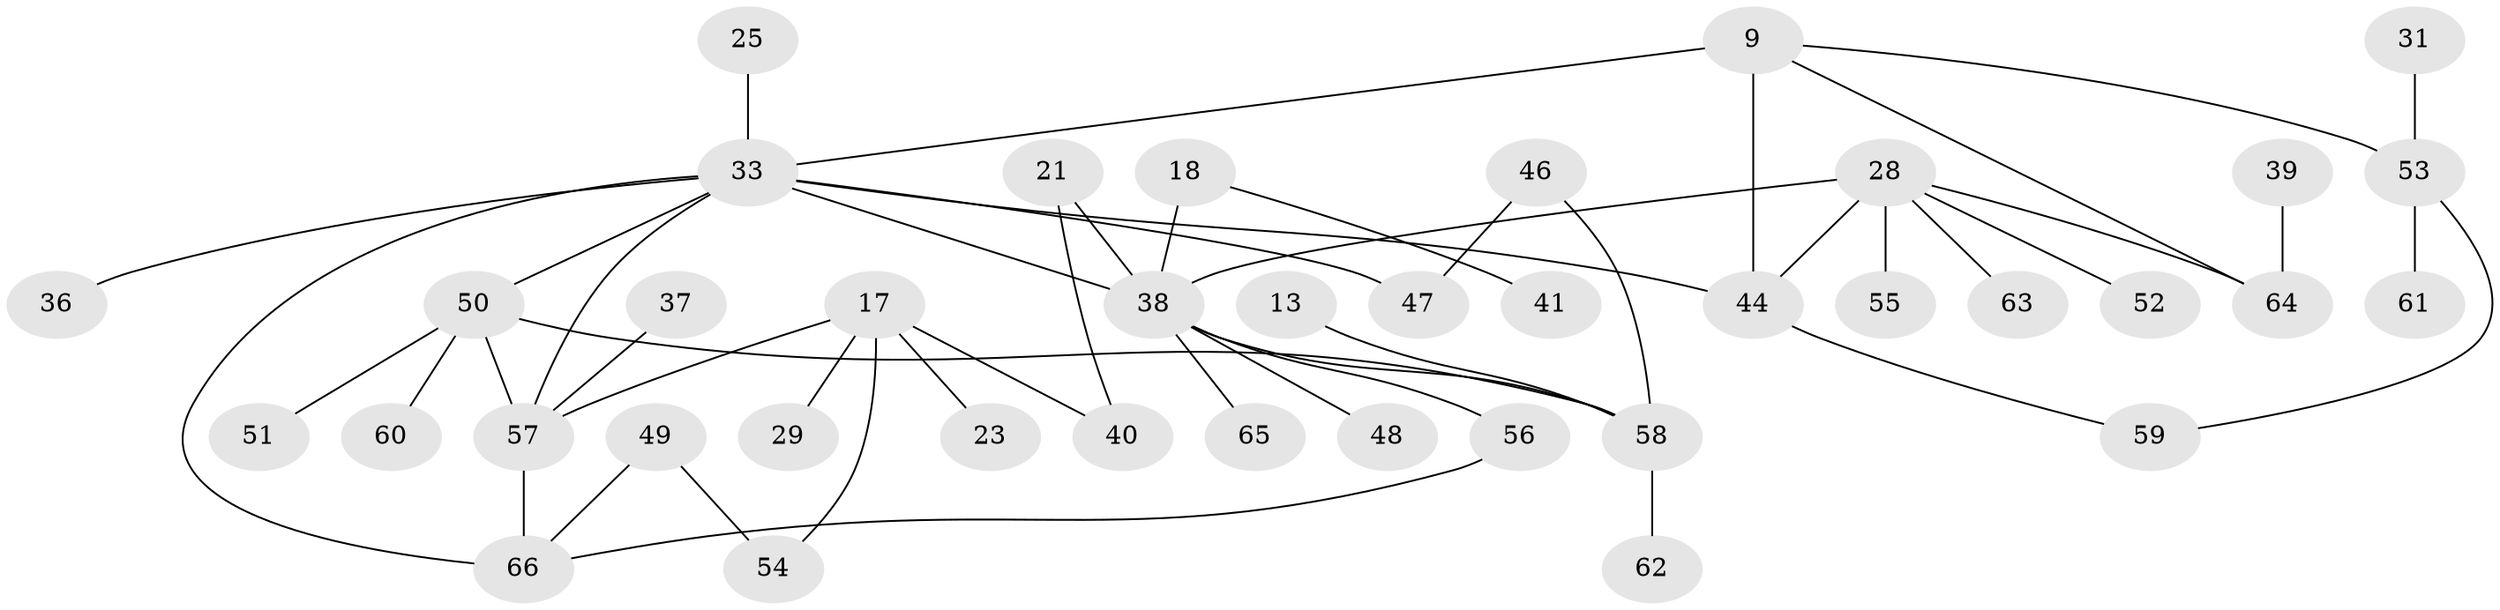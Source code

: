 // original degree distribution, {4: 0.10606060606060606, 6: 0.06060606060606061, 3: 0.22727272727272727, 7: 0.015151515151515152, 8: 0.015151515151515152, 5: 0.030303030303030304, 1: 0.3333333333333333, 2: 0.21212121212121213}
// Generated by graph-tools (version 1.1) at 2025/46/03/04/25 21:46:06]
// undirected, 39 vertices, 49 edges
graph export_dot {
graph [start="1"]
  node [color=gray90,style=filled];
  9 [super="+1"];
  13;
  17;
  18 [super="+11"];
  21;
  23;
  25;
  28 [super="+12"];
  29;
  31;
  33 [super="+8+14+24+22+32+2"];
  36;
  37;
  38 [super="+6"];
  39;
  40;
  41;
  44 [super="+20"];
  46;
  47;
  48;
  49 [super="+26"];
  50 [super="+16+45"];
  51;
  52;
  53 [super="+27"];
  54 [super="+42"];
  55;
  56;
  57 [super="+35+43"];
  58 [super="+7"];
  59;
  60;
  61;
  62;
  63;
  64 [super="+5"];
  65;
  66 [super="+4"];
  9 -- 44;
  9 -- 53;
  9 -- 33 [weight=2];
  9 -- 64;
  13 -- 58;
  17 -- 23;
  17 -- 29;
  17 -- 40;
  17 -- 57 [weight=2];
  17 -- 54;
  18 -- 38 [weight=2];
  18 -- 41;
  21 -- 40;
  21 -- 38;
  25 -- 33;
  28 -- 55;
  28 -- 44 [weight=2];
  28 -- 38;
  28 -- 52;
  28 -- 63;
  28 -- 64;
  31 -- 53;
  33 -- 57;
  33 -- 66 [weight=2];
  33 -- 44;
  33 -- 36;
  33 -- 38 [weight=2];
  33 -- 47;
  33 -- 50 [weight=2];
  37 -- 57;
  38 -- 65;
  38 -- 48;
  38 -- 56;
  38 -- 58;
  39 -- 64;
  44 -- 59;
  46 -- 47;
  46 -- 58;
  49 -- 66 [weight=2];
  49 -- 54;
  50 -- 51;
  50 -- 60 [weight=2];
  50 -- 57;
  50 -- 58;
  53 -- 59;
  53 -- 61;
  56 -- 66;
  57 -- 66 [weight=2];
  58 -- 62;
}
